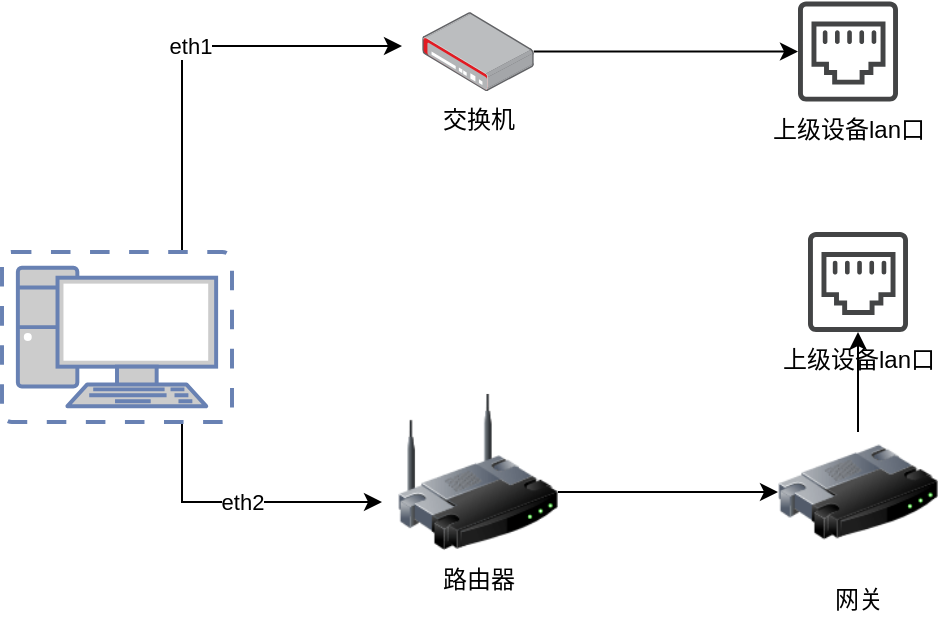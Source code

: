 <mxfile version="15.5.6" type="github">
  <diagram id="bUFOwKWZn6E3vbHECjQT" name="Page-1">
    <mxGraphModel dx="868" dy="482" grid="1" gridSize="10" guides="1" tooltips="1" connect="1" arrows="1" fold="1" page="1" pageScale="1" pageWidth="827" pageHeight="1169" math="0" shadow="0">
      <root>
        <mxCell id="0" />
        <mxCell id="1" parent="0" />
        <mxCell id="AyGmowuuLGJWQ7Xyzo-1-3" value="eth2" style="edgeStyle=orthogonalEdgeStyle;rounded=0;orthogonalLoop=1;jettySize=auto;html=1;" edge="1" parent="1" source="AyGmowuuLGJWQ7Xyzo-1-1">
          <mxGeometry relative="1" as="geometry">
            <mxPoint x="440" y="375" as="targetPoint" />
            <Array as="points">
              <mxPoint x="340" y="375" />
            </Array>
          </mxGeometry>
        </mxCell>
        <mxCell id="AyGmowuuLGJWQ7Xyzo-1-6" value="eth1" style="edgeStyle=orthogonalEdgeStyle;rounded=0;orthogonalLoop=1;jettySize=auto;html=1;" edge="1" parent="1" source="AyGmowuuLGJWQ7Xyzo-1-1">
          <mxGeometry relative="1" as="geometry">
            <mxPoint x="450" y="147" as="targetPoint" />
            <Array as="points">
              <mxPoint x="340" y="147" />
            </Array>
          </mxGeometry>
        </mxCell>
        <mxCell id="AyGmowuuLGJWQ7Xyzo-1-1" value="" style="fontColor=#0066CC;verticalAlign=top;verticalLabelPosition=bottom;labelPosition=center;align=center;html=1;outlineConnect=0;fillColor=#CCCCCC;strokeColor=#6881B3;gradientColor=none;gradientDirection=north;strokeWidth=2;shape=mxgraph.networks.virtual_pc;" vertex="1" parent="1">
          <mxGeometry x="250" y="250" width="115" height="85" as="geometry" />
        </mxCell>
        <mxCell id="AyGmowuuLGJWQ7Xyzo-1-9" style="edgeStyle=orthogonalEdgeStyle;rounded=0;orthogonalLoop=1;jettySize=auto;html=1;" edge="1" parent="1" source="AyGmowuuLGJWQ7Xyzo-1-7" target="AyGmowuuLGJWQ7Xyzo-1-8">
          <mxGeometry relative="1" as="geometry" />
        </mxCell>
        <mxCell id="AyGmowuuLGJWQ7Xyzo-1-7" value="交换机" style="points=[];aspect=fixed;html=1;align=center;shadow=0;dashed=0;image;image=img/lib/allied_telesis/security/Router_VPN.svg;" vertex="1" parent="1">
          <mxGeometry x="460.1" y="130" width="55.8" height="39.6" as="geometry" />
        </mxCell>
        <mxCell id="AyGmowuuLGJWQ7Xyzo-1-8" value="上级设备lan口" style="sketch=0;pointerEvents=1;shadow=0;dashed=0;html=1;strokeColor=none;fillColor=#434445;aspect=fixed;labelPosition=center;verticalLabelPosition=bottom;verticalAlign=top;align=center;outlineConnect=0;shape=mxgraph.vvd.ethernet_port;" vertex="1" parent="1">
          <mxGeometry x="648" y="124.8" width="50" height="50" as="geometry" />
        </mxCell>
        <mxCell id="AyGmowuuLGJWQ7Xyzo-1-11" style="edgeStyle=orthogonalEdgeStyle;rounded=0;orthogonalLoop=1;jettySize=auto;html=1;" edge="1" parent="1" source="AyGmowuuLGJWQ7Xyzo-1-10">
          <mxGeometry relative="1" as="geometry">
            <mxPoint x="638" y="370" as="targetPoint" />
            <Array as="points">
              <mxPoint x="560" y="370" />
              <mxPoint x="560" y="370" />
            </Array>
          </mxGeometry>
        </mxCell>
        <mxCell id="AyGmowuuLGJWQ7Xyzo-1-10" value="路由器" style="image;html=1;image=img/lib/clip_art/networking/Wireless_Router_128x128.png" vertex="1" parent="1">
          <mxGeometry x="448" y="320" width="80" height="80" as="geometry" />
        </mxCell>
        <mxCell id="AyGmowuuLGJWQ7Xyzo-1-14" style="edgeStyle=orthogonalEdgeStyle;rounded=0;orthogonalLoop=1;jettySize=auto;html=1;" edge="1" parent="1" target="AyGmowuuLGJWQ7Xyzo-1-13">
          <mxGeometry relative="1" as="geometry">
            <mxPoint x="678" y="340" as="sourcePoint" />
            <Array as="points">
              <mxPoint x="678" y="330" />
              <mxPoint x="678" y="330" />
            </Array>
          </mxGeometry>
        </mxCell>
        <mxCell id="AyGmowuuLGJWQ7Xyzo-1-12" value="网关" style="image;html=1;image=img/lib/clip_art/networking/Router_128x128.png" vertex="1" parent="1">
          <mxGeometry x="638" y="330" width="80" height="80" as="geometry" />
        </mxCell>
        <mxCell id="AyGmowuuLGJWQ7Xyzo-1-13" value="上级设备lan口" style="sketch=0;pointerEvents=1;shadow=0;dashed=0;html=1;strokeColor=none;fillColor=#434445;aspect=fixed;labelPosition=center;verticalLabelPosition=bottom;verticalAlign=top;align=center;outlineConnect=0;shape=mxgraph.vvd.ethernet_port;" vertex="1" parent="1">
          <mxGeometry x="653" y="240" width="50" height="50" as="geometry" />
        </mxCell>
      </root>
    </mxGraphModel>
  </diagram>
</mxfile>
